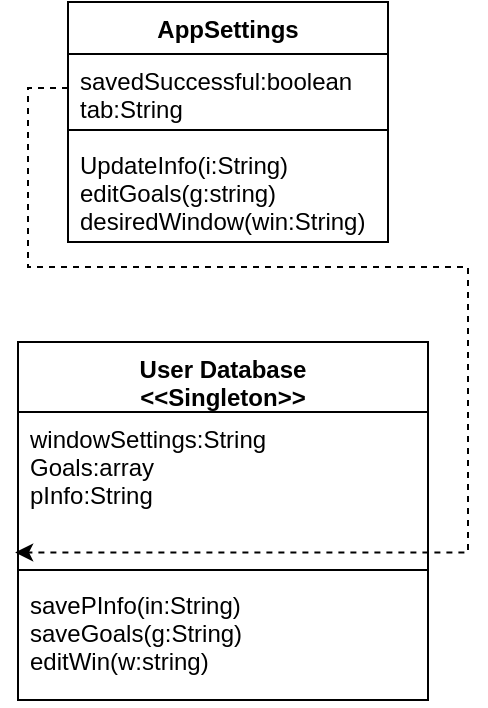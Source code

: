 <mxfile version="10.6.1" type="device"><diagram id="hLjlv4BUVEYnEWOQ7iFk" name="Page-1"><mxGraphModel dx="1394" dy="709" grid="1" gridSize="10" guides="1" tooltips="1" connect="1" arrows="1" fold="1" page="1" pageScale="1" pageWidth="850" pageHeight="1100" math="0" shadow="0"><root><mxCell id="0"/><mxCell id="1" parent="0"/><mxCell id="lMuQH9cshdvo9DZQbvqt-9" value="User Database&#10;&lt;&lt;Singleton&gt;&gt;&#10;" style="swimlane;fontStyle=1;align=center;verticalAlign=top;childLayout=stackLayout;horizontal=1;startSize=35;horizontalStack=0;resizeParent=1;resizeParentMax=0;resizeLast=0;collapsible=1;marginBottom=0;" vertex="1" parent="1"><mxGeometry x="265" y="210" width="205" height="179" as="geometry"/></mxCell><mxCell id="lMuQH9cshdvo9DZQbvqt-10" value="windowSettings:String&#10;Goals:array&#10;pInfo:String&#10;" style="text;strokeColor=none;fillColor=none;align=left;verticalAlign=top;spacingLeft=4;spacingRight=4;overflow=hidden;rotatable=0;points=[[0,0.5],[1,0.5]];portConstraint=eastwest;" vertex="1" parent="lMuQH9cshdvo9DZQbvqt-9"><mxGeometry y="35" width="205" height="75" as="geometry"/></mxCell><mxCell id="lMuQH9cshdvo9DZQbvqt-11" value="" style="line;strokeWidth=1;fillColor=none;align=left;verticalAlign=middle;spacingTop=-1;spacingLeft=3;spacingRight=3;rotatable=0;labelPosition=right;points=[];portConstraint=eastwest;" vertex="1" parent="lMuQH9cshdvo9DZQbvqt-9"><mxGeometry y="110" width="205" height="8" as="geometry"/></mxCell><mxCell id="lMuQH9cshdvo9DZQbvqt-12" value="savePInfo(in:String)&#10;saveGoals(g:String)&#10;editWin(w:string)&#10;" style="text;strokeColor=none;fillColor=none;align=left;verticalAlign=top;spacingLeft=4;spacingRight=4;overflow=hidden;rotatable=0;points=[[0,0.5],[1,0.5]];portConstraint=eastwest;" vertex="1" parent="lMuQH9cshdvo9DZQbvqt-9"><mxGeometry y="118" width="205" height="61" as="geometry"/></mxCell><mxCell id="lMuQH9cshdvo9DZQbvqt-24" value="AppSettings" style="swimlane;fontStyle=1;align=center;verticalAlign=top;childLayout=stackLayout;horizontal=1;startSize=26;horizontalStack=0;resizeParent=1;resizeParentMax=0;resizeLast=0;collapsible=1;marginBottom=0;" vertex="1" parent="1"><mxGeometry x="290" y="40" width="160" height="120" as="geometry"/></mxCell><mxCell id="lMuQH9cshdvo9DZQbvqt-25" value="savedSuccessful:boolean&#10;tab:String&#10;" style="text;strokeColor=none;fillColor=none;align=left;verticalAlign=top;spacingLeft=4;spacingRight=4;overflow=hidden;rotatable=0;points=[[0,0.5],[1,0.5]];portConstraint=eastwest;" vertex="1" parent="lMuQH9cshdvo9DZQbvqt-24"><mxGeometry y="26" width="160" height="34" as="geometry"/></mxCell><mxCell id="lMuQH9cshdvo9DZQbvqt-26" value="" style="line;strokeWidth=1;fillColor=none;align=left;verticalAlign=middle;spacingTop=-1;spacingLeft=3;spacingRight=3;rotatable=0;labelPosition=right;points=[];portConstraint=eastwest;" vertex="1" parent="lMuQH9cshdvo9DZQbvqt-24"><mxGeometry y="60" width="160" height="8" as="geometry"/></mxCell><mxCell id="lMuQH9cshdvo9DZQbvqt-27" value="UpdateInfo(i:String)&#10;editGoals(g:string)&#10;desiredWindow(win:String)&#10;" style="text;strokeColor=none;fillColor=none;align=left;verticalAlign=top;spacingLeft=4;spacingRight=4;overflow=hidden;rotatable=0;points=[[0,0.5],[1,0.5]];portConstraint=eastwest;" vertex="1" parent="lMuQH9cshdvo9DZQbvqt-24"><mxGeometry y="68" width="160" height="52" as="geometry"/></mxCell><mxCell id="lMuQH9cshdvo9DZQbvqt-28" style="edgeStyle=orthogonalEdgeStyle;rounded=0;orthogonalLoop=1;jettySize=auto;html=1;exitX=0;exitY=0.5;exitDx=0;exitDy=0;entryX=-0.007;entryY=0.936;entryDx=0;entryDy=0;entryPerimeter=0;dashed=1;" edge="1" parent="1" source="lMuQH9cshdvo9DZQbvqt-25" target="lMuQH9cshdvo9DZQbvqt-10"><mxGeometry relative="1" as="geometry"/></mxCell></root></mxGraphModel></diagram></mxfile>
